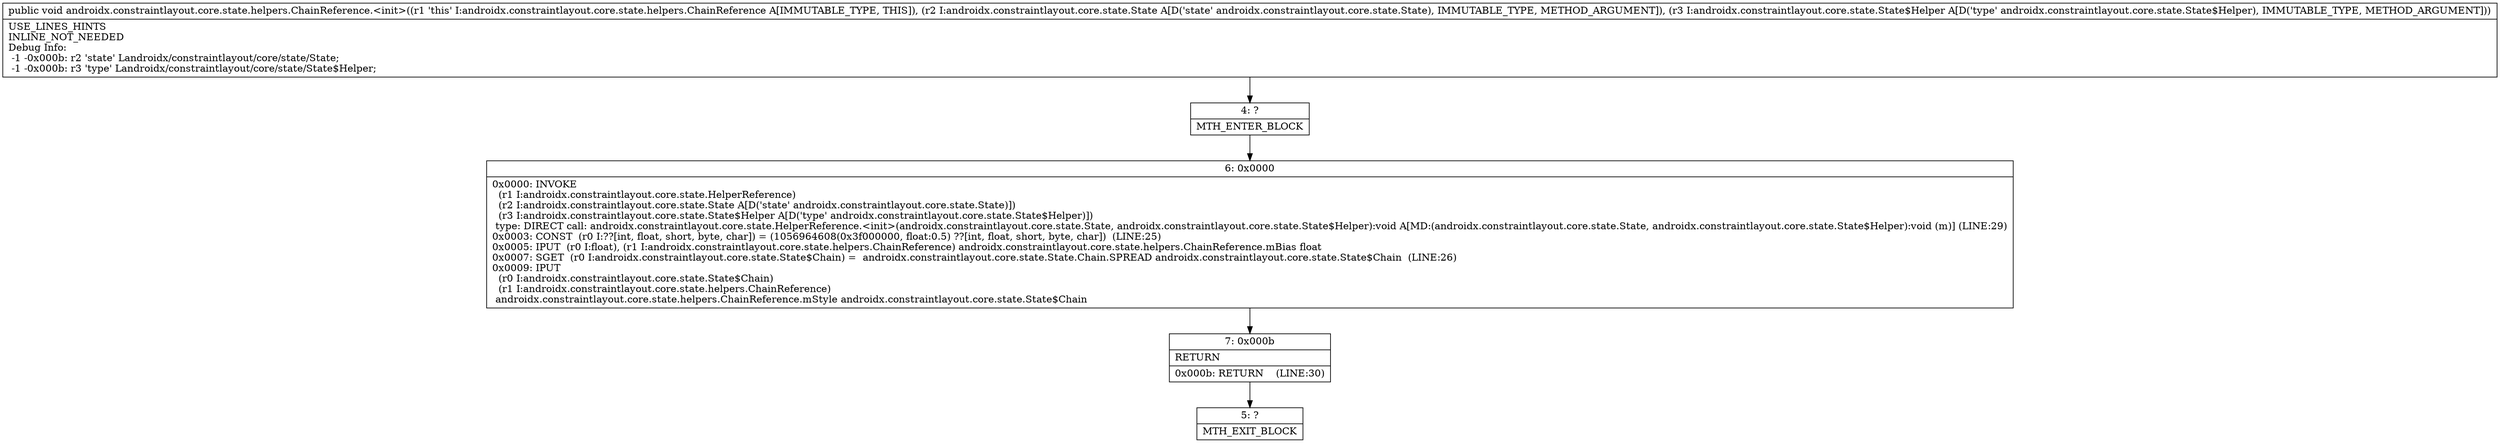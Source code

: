 digraph "CFG forandroidx.constraintlayout.core.state.helpers.ChainReference.\<init\>(Landroidx\/constraintlayout\/core\/state\/State;Landroidx\/constraintlayout\/core\/state\/State$Helper;)V" {
Node_4 [shape=record,label="{4\:\ ?|MTH_ENTER_BLOCK\l}"];
Node_6 [shape=record,label="{6\:\ 0x0000|0x0000: INVOKE  \l  (r1 I:androidx.constraintlayout.core.state.HelperReference)\l  (r2 I:androidx.constraintlayout.core.state.State A[D('state' androidx.constraintlayout.core.state.State)])\l  (r3 I:androidx.constraintlayout.core.state.State$Helper A[D('type' androidx.constraintlayout.core.state.State$Helper)])\l type: DIRECT call: androidx.constraintlayout.core.state.HelperReference.\<init\>(androidx.constraintlayout.core.state.State, androidx.constraintlayout.core.state.State$Helper):void A[MD:(androidx.constraintlayout.core.state.State, androidx.constraintlayout.core.state.State$Helper):void (m)] (LINE:29)\l0x0003: CONST  (r0 I:??[int, float, short, byte, char]) = (1056964608(0x3f000000, float:0.5) ??[int, float, short, byte, char])  (LINE:25)\l0x0005: IPUT  (r0 I:float), (r1 I:androidx.constraintlayout.core.state.helpers.ChainReference) androidx.constraintlayout.core.state.helpers.ChainReference.mBias float \l0x0007: SGET  (r0 I:androidx.constraintlayout.core.state.State$Chain) =  androidx.constraintlayout.core.state.State.Chain.SPREAD androidx.constraintlayout.core.state.State$Chain  (LINE:26)\l0x0009: IPUT  \l  (r0 I:androidx.constraintlayout.core.state.State$Chain)\l  (r1 I:androidx.constraintlayout.core.state.helpers.ChainReference)\l androidx.constraintlayout.core.state.helpers.ChainReference.mStyle androidx.constraintlayout.core.state.State$Chain \l}"];
Node_7 [shape=record,label="{7\:\ 0x000b|RETURN\l|0x000b: RETURN    (LINE:30)\l}"];
Node_5 [shape=record,label="{5\:\ ?|MTH_EXIT_BLOCK\l}"];
MethodNode[shape=record,label="{public void androidx.constraintlayout.core.state.helpers.ChainReference.\<init\>((r1 'this' I:androidx.constraintlayout.core.state.helpers.ChainReference A[IMMUTABLE_TYPE, THIS]), (r2 I:androidx.constraintlayout.core.state.State A[D('state' androidx.constraintlayout.core.state.State), IMMUTABLE_TYPE, METHOD_ARGUMENT]), (r3 I:androidx.constraintlayout.core.state.State$Helper A[D('type' androidx.constraintlayout.core.state.State$Helper), IMMUTABLE_TYPE, METHOD_ARGUMENT]))  | USE_LINES_HINTS\lINLINE_NOT_NEEDED\lDebug Info:\l  \-1 \-0x000b: r2 'state' Landroidx\/constraintlayout\/core\/state\/State;\l  \-1 \-0x000b: r3 'type' Landroidx\/constraintlayout\/core\/state\/State$Helper;\l}"];
MethodNode -> Node_4;Node_4 -> Node_6;
Node_6 -> Node_7;
Node_7 -> Node_5;
}

